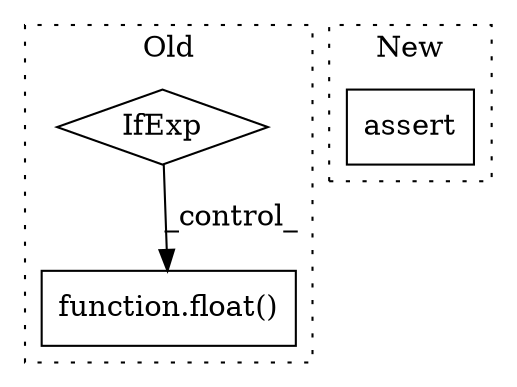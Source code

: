 digraph G {
subgraph cluster0 {
1 [label="function.float()" a="75" s="27954,27991" l="6,1" shape="box"];
3 [label="IfExp" a="51" s="27935,27948" l="4,6" shape="diamond"];
label = "Old";
style="dotted";
}
subgraph cluster1 {
2 [label="assert" a="65" s="29643" l="7" shape="box"];
label = "New";
style="dotted";
}
3 -> 1 [label="_control_"];
}